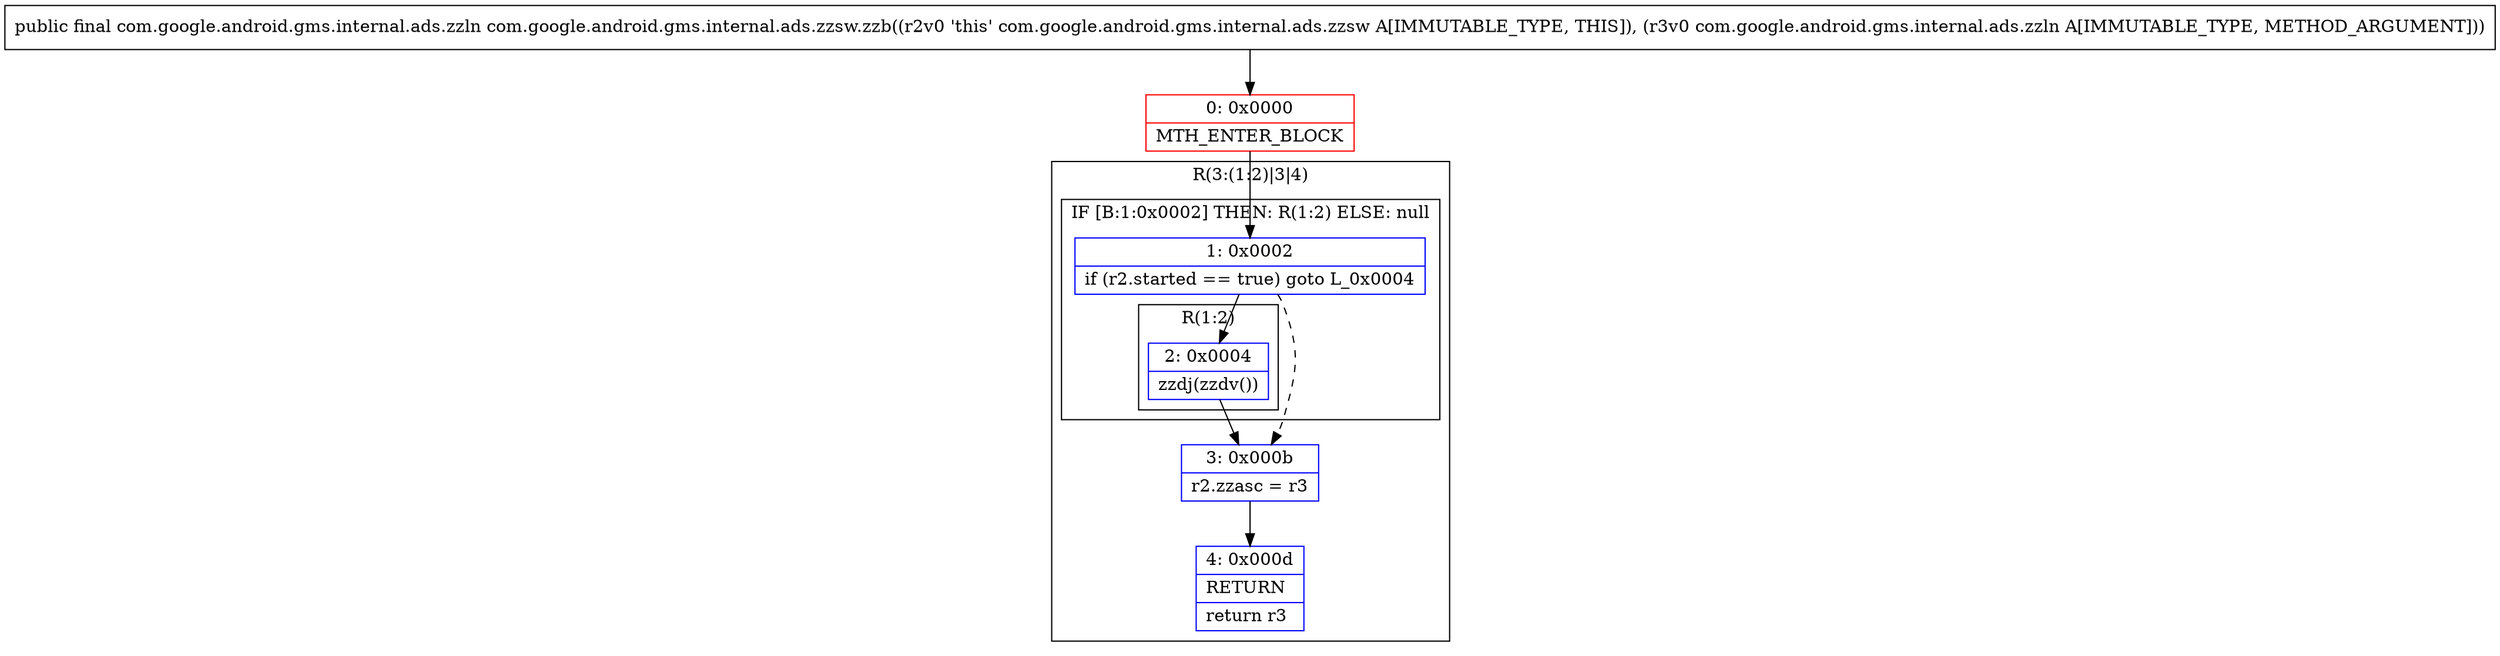 digraph "CFG forcom.google.android.gms.internal.ads.zzsw.zzb(Lcom\/google\/android\/gms\/internal\/ads\/zzln;)Lcom\/google\/android\/gms\/internal\/ads\/zzln;" {
subgraph cluster_Region_1713009036 {
label = "R(3:(1:2)|3|4)";
node [shape=record,color=blue];
subgraph cluster_IfRegion_913225281 {
label = "IF [B:1:0x0002] THEN: R(1:2) ELSE: null";
node [shape=record,color=blue];
Node_1 [shape=record,label="{1\:\ 0x0002|if (r2.started == true) goto L_0x0004\l}"];
subgraph cluster_Region_799808289 {
label = "R(1:2)";
node [shape=record,color=blue];
Node_2 [shape=record,label="{2\:\ 0x0004|zzdj(zzdv())\l}"];
}
}
Node_3 [shape=record,label="{3\:\ 0x000b|r2.zzasc = r3\l}"];
Node_4 [shape=record,label="{4\:\ 0x000d|RETURN\l|return r3\l}"];
}
Node_0 [shape=record,color=red,label="{0\:\ 0x0000|MTH_ENTER_BLOCK\l}"];
MethodNode[shape=record,label="{public final com.google.android.gms.internal.ads.zzln com.google.android.gms.internal.ads.zzsw.zzb((r2v0 'this' com.google.android.gms.internal.ads.zzsw A[IMMUTABLE_TYPE, THIS]), (r3v0 com.google.android.gms.internal.ads.zzln A[IMMUTABLE_TYPE, METHOD_ARGUMENT])) }"];
MethodNode -> Node_0;
Node_1 -> Node_2;
Node_1 -> Node_3[style=dashed];
Node_2 -> Node_3;
Node_3 -> Node_4;
Node_0 -> Node_1;
}

